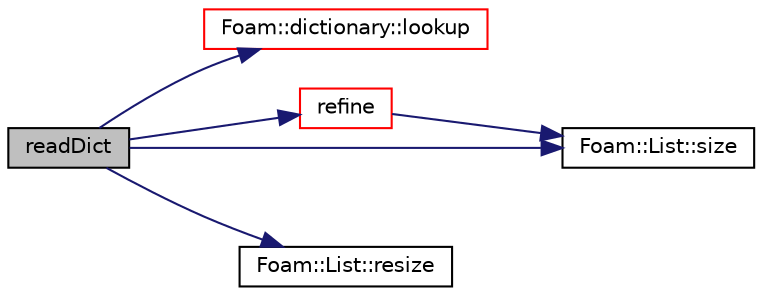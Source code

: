 digraph "readDict"
{
  bgcolor="transparent";
  edge [fontname="Helvetica",fontsize="10",labelfontname="Helvetica",labelfontsize="10"];
  node [fontname="Helvetica",fontsize="10",shape=record];
  rankdir="LR";
  Node1191 [label="readDict",height=0.2,width=0.4,color="black", fillcolor="grey75", style="filled", fontcolor="black"];
  Node1191 -> Node1192 [color="midnightblue",fontsize="10",style="solid",fontname="Helvetica"];
  Node1192 [label="Foam::dictionary::lookup",height=0.2,width=0.4,color="red",URL="$a27129.html#a6a0727fa523e48977e27348663def509",tooltip="Find and return an entry data stream. "];
  Node1191 -> Node1489 [color="midnightblue",fontsize="10",style="solid",fontname="Helvetica"];
  Node1489 [label="refine",height=0.2,width=0.4,color="red",URL="$a22109.html#a4cc059364e8fc86931758f25f0503d7e",tooltip="Refine cells. Update mesh and fields. "];
  Node1489 -> Node1279 [color="midnightblue",fontsize="10",style="solid",fontname="Helvetica"];
  Node1279 [label="Foam::List::size",height=0.2,width=0.4,color="black",URL="$a26833.html#a8a5f6fa29bd4b500caf186f60245b384",tooltip="Override size to be inconsistent with allocated storage. "];
  Node1191 -> Node1546 [color="midnightblue",fontsize="10",style="solid",fontname="Helvetica"];
  Node1546 [label="Foam::List::resize",height=0.2,width=0.4,color="black",URL="$a26833.html#a4eb7a78f8b52136a8668d0e785dace04",tooltip="Alias for setSize(const label) "];
  Node1191 -> Node1279 [color="midnightblue",fontsize="10",style="solid",fontname="Helvetica"];
}
